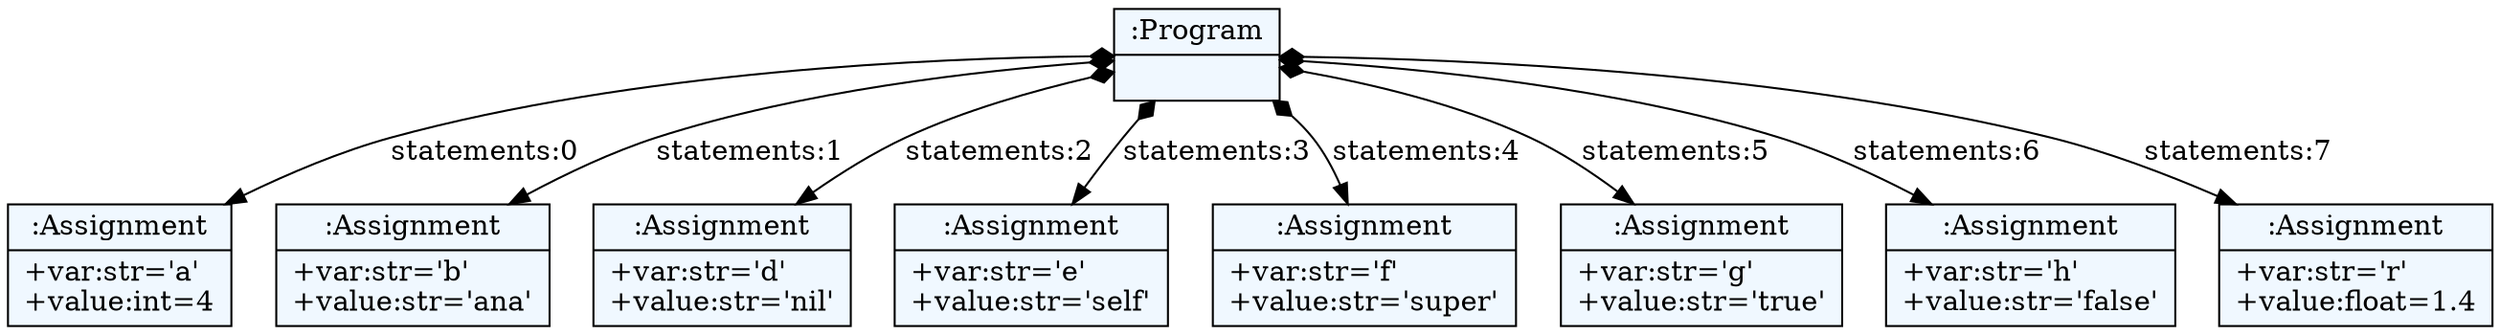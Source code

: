
    digraph textX {
    fontname = "Bitstream Vera Sans"
    fontsize = 8
    node[
        shape=record,
        style=filled,
        fillcolor=aliceblue
    ]
    nodesep = 0.3
    edge[dir=black,arrowtail=empty]


2614532285384 -> 2614532285496 [label="statements:0" arrowtail=diamond dir=both]
2614532285496[label="{:Assignment|+var:str='a'\l+value:int=4\l}"]
2614532285384 -> 2614585674776 [label="statements:1" arrowtail=diamond dir=both]
2614585674776[label="{:Assignment|+var:str='b'\l+value:str='ana'\l}"]
2614532285384 -> 2614532551624 [label="statements:2" arrowtail=diamond dir=both]
2614532551624[label="{:Assignment|+var:str='d'\l+value:str='nil'\l}"]
2614532285384 -> 2614532551848 [label="statements:3" arrowtail=diamond dir=both]
2614532551848[label="{:Assignment|+var:str='e'\l+value:str='self'\l}"]
2614532285384 -> 2614532552968 [label="statements:4" arrowtail=diamond dir=both]
2614532552968[label="{:Assignment|+var:str='f'\l+value:str='super'\l}"]
2614532285384 -> 2614586395896 [label="statements:5" arrowtail=diamond dir=both]
2614586395896[label="{:Assignment|+var:str='g'\l+value:str='true'\l}"]
2614532285384 -> 2614586395952 [label="statements:6" arrowtail=diamond dir=both]
2614586395952[label="{:Assignment|+var:str='h'\l+value:str='false'\l}"]
2614532285384 -> 2614586396008 [label="statements:7" arrowtail=diamond dir=both]
2614586396008[label="{:Assignment|+var:str='r'\l+value:float=1.4\l}"]
2614532285384[label="{:Program|}"]

}

